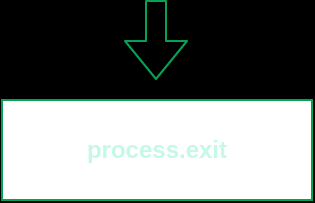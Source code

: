<mxfile>
    <diagram id="UMU48CHHXsTOhND15Ezq" name="Page-1">
        <mxGraphModel dx="737" dy="571" grid="0" gridSize="10" guides="1" tooltips="1" connect="1" arrows="1" fold="1" page="1" pageScale="1" pageWidth="850" pageHeight="1100" background="#000000" math="0" shadow="0">
            <root>
                <mxCell id="0"/>
                <mxCell id="1" parent="0"/>
                <mxCell id="2" value="" style="shape=flexArrow;endArrow=classic;html=1;strokeColor=#06A254;" edge="1" parent="1">
                    <mxGeometry width="50" height="50" relative="1" as="geometry">
                        <mxPoint x="387" y="80" as="sourcePoint"/>
                        <mxPoint x="387" y="120" as="targetPoint"/>
                    </mxGeometry>
                </mxCell>
                <mxCell id="3" value="process.exit" style="rounded=0;whiteSpace=wrap;html=1;strokeColor=#06A254;strokeWidth=1;fontColor=#c4f8e9;fontStyle=1;fillStyle=solid;" vertex="1" parent="1">
                    <mxGeometry x="310" y="130" width="155" height="50" as="geometry"/>
                </mxCell>
            </root>
        </mxGraphModel>
    </diagram>
</mxfile>